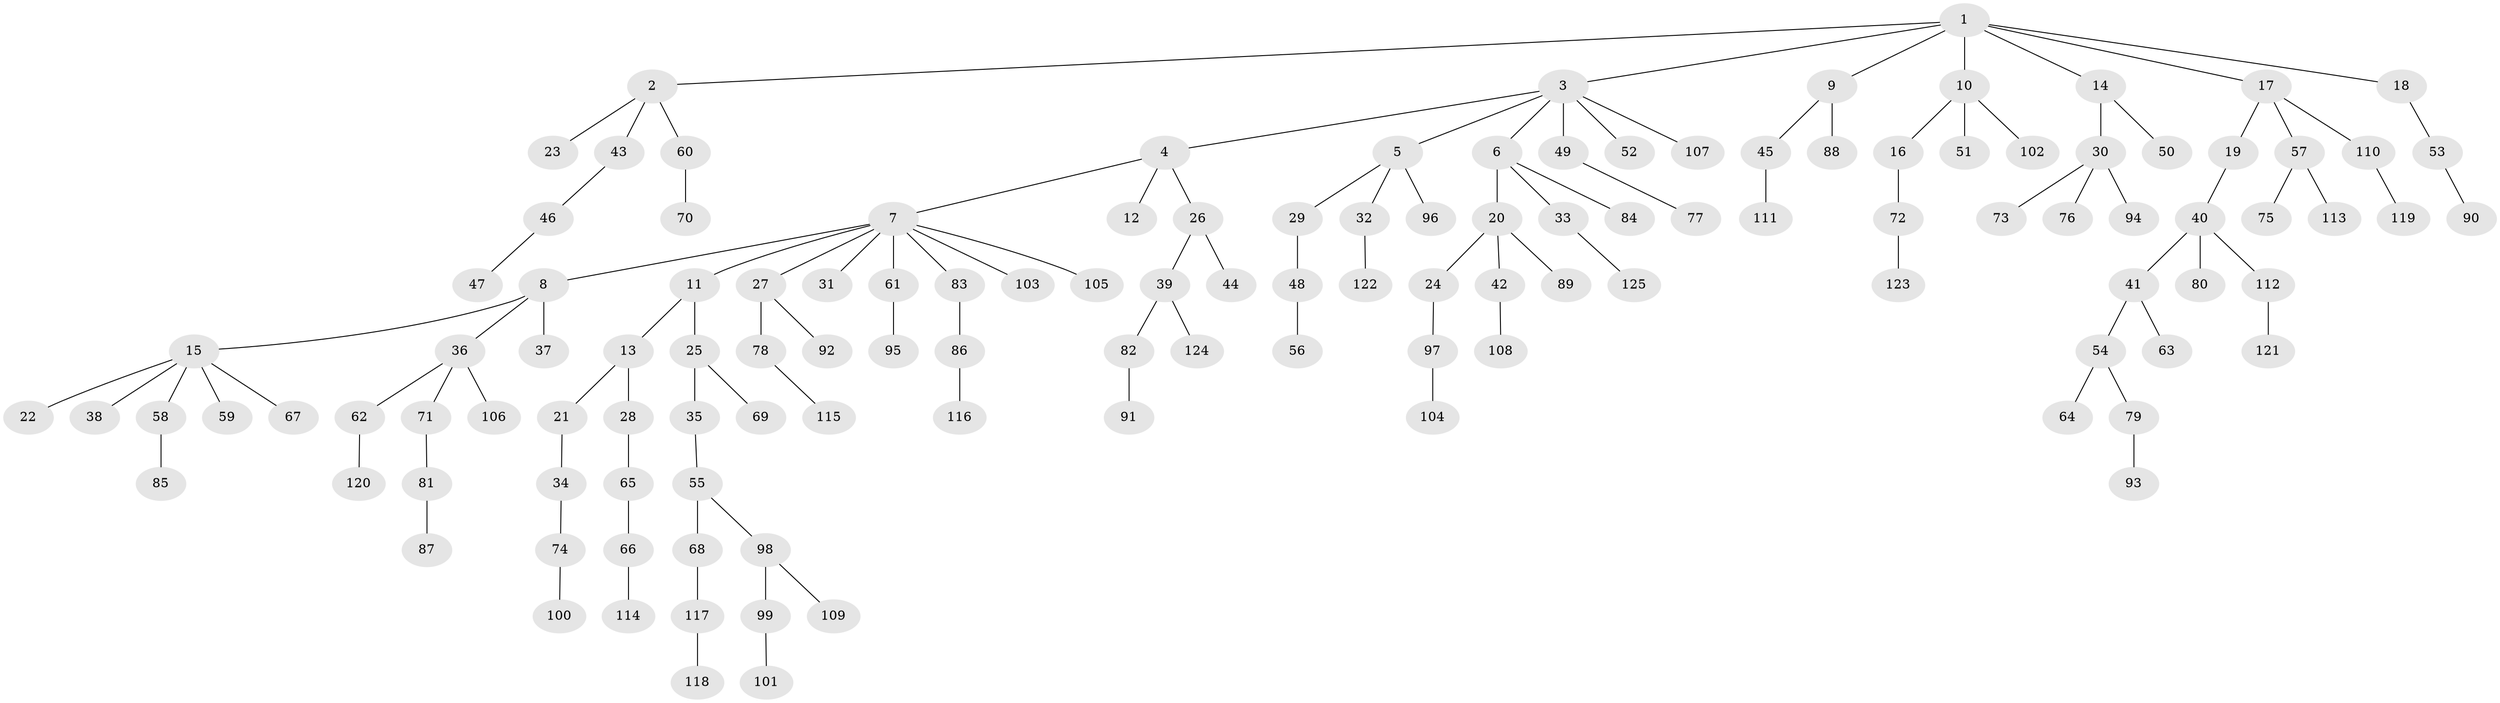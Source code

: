 // coarse degree distribution, {6: 0.02564102564102564, 2: 0.358974358974359, 5: 0.02564102564102564, 3: 0.10256410256410256, 4: 0.05128205128205128, 1: 0.4358974358974359}
// Generated by graph-tools (version 1.1) at 2025/51/03/04/25 22:51:48]
// undirected, 125 vertices, 124 edges
graph export_dot {
  node [color=gray90,style=filled];
  1;
  2;
  3;
  4;
  5;
  6;
  7;
  8;
  9;
  10;
  11;
  12;
  13;
  14;
  15;
  16;
  17;
  18;
  19;
  20;
  21;
  22;
  23;
  24;
  25;
  26;
  27;
  28;
  29;
  30;
  31;
  32;
  33;
  34;
  35;
  36;
  37;
  38;
  39;
  40;
  41;
  42;
  43;
  44;
  45;
  46;
  47;
  48;
  49;
  50;
  51;
  52;
  53;
  54;
  55;
  56;
  57;
  58;
  59;
  60;
  61;
  62;
  63;
  64;
  65;
  66;
  67;
  68;
  69;
  70;
  71;
  72;
  73;
  74;
  75;
  76;
  77;
  78;
  79;
  80;
  81;
  82;
  83;
  84;
  85;
  86;
  87;
  88;
  89;
  90;
  91;
  92;
  93;
  94;
  95;
  96;
  97;
  98;
  99;
  100;
  101;
  102;
  103;
  104;
  105;
  106;
  107;
  108;
  109;
  110;
  111;
  112;
  113;
  114;
  115;
  116;
  117;
  118;
  119;
  120;
  121;
  122;
  123;
  124;
  125;
  1 -- 2;
  1 -- 3;
  1 -- 9;
  1 -- 10;
  1 -- 14;
  1 -- 17;
  1 -- 18;
  2 -- 23;
  2 -- 43;
  2 -- 60;
  3 -- 4;
  3 -- 5;
  3 -- 6;
  3 -- 49;
  3 -- 52;
  3 -- 107;
  4 -- 7;
  4 -- 12;
  4 -- 26;
  5 -- 29;
  5 -- 32;
  5 -- 96;
  6 -- 20;
  6 -- 33;
  6 -- 84;
  7 -- 8;
  7 -- 11;
  7 -- 27;
  7 -- 31;
  7 -- 61;
  7 -- 83;
  7 -- 103;
  7 -- 105;
  8 -- 15;
  8 -- 36;
  8 -- 37;
  9 -- 45;
  9 -- 88;
  10 -- 16;
  10 -- 51;
  10 -- 102;
  11 -- 13;
  11 -- 25;
  13 -- 21;
  13 -- 28;
  14 -- 30;
  14 -- 50;
  15 -- 22;
  15 -- 38;
  15 -- 58;
  15 -- 59;
  15 -- 67;
  16 -- 72;
  17 -- 19;
  17 -- 57;
  17 -- 110;
  18 -- 53;
  19 -- 40;
  20 -- 24;
  20 -- 42;
  20 -- 89;
  21 -- 34;
  24 -- 97;
  25 -- 35;
  25 -- 69;
  26 -- 39;
  26 -- 44;
  27 -- 78;
  27 -- 92;
  28 -- 65;
  29 -- 48;
  30 -- 73;
  30 -- 76;
  30 -- 94;
  32 -- 122;
  33 -- 125;
  34 -- 74;
  35 -- 55;
  36 -- 62;
  36 -- 71;
  36 -- 106;
  39 -- 82;
  39 -- 124;
  40 -- 41;
  40 -- 80;
  40 -- 112;
  41 -- 54;
  41 -- 63;
  42 -- 108;
  43 -- 46;
  45 -- 111;
  46 -- 47;
  48 -- 56;
  49 -- 77;
  53 -- 90;
  54 -- 64;
  54 -- 79;
  55 -- 68;
  55 -- 98;
  57 -- 75;
  57 -- 113;
  58 -- 85;
  60 -- 70;
  61 -- 95;
  62 -- 120;
  65 -- 66;
  66 -- 114;
  68 -- 117;
  71 -- 81;
  72 -- 123;
  74 -- 100;
  78 -- 115;
  79 -- 93;
  81 -- 87;
  82 -- 91;
  83 -- 86;
  86 -- 116;
  97 -- 104;
  98 -- 99;
  98 -- 109;
  99 -- 101;
  110 -- 119;
  112 -- 121;
  117 -- 118;
}
